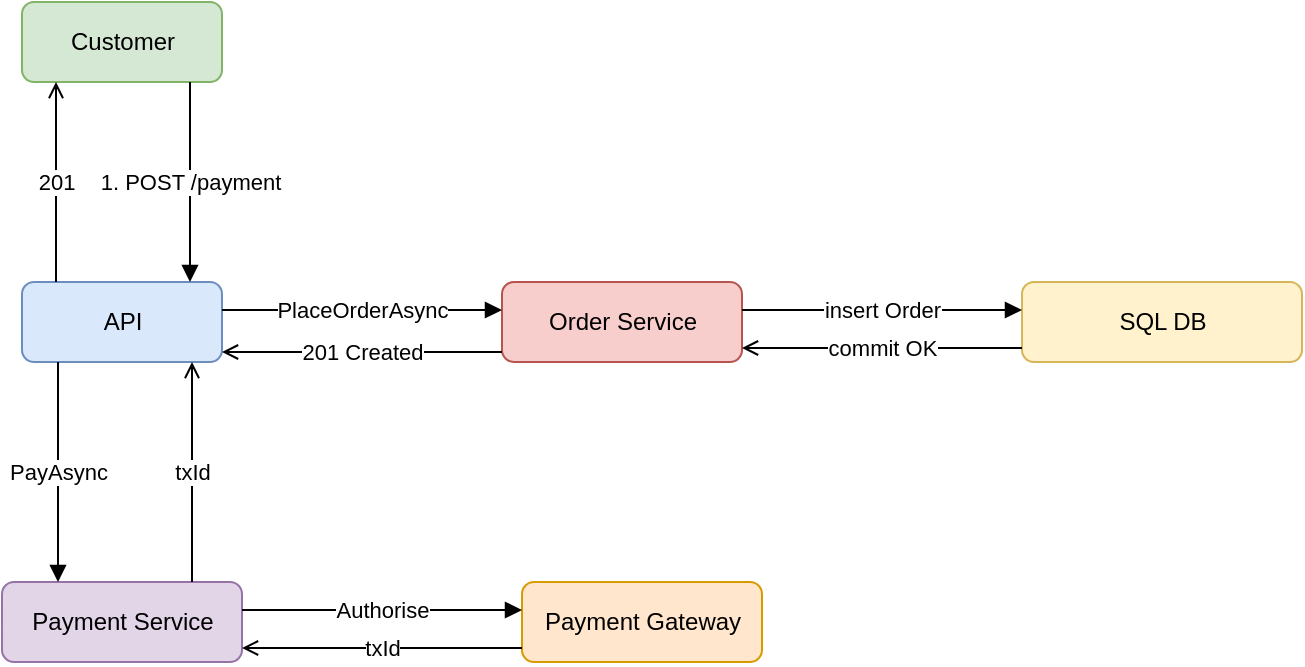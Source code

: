<mxfile version="27.2.0">
  <diagram name="Order Lifecycle" id="0">
    <mxGraphModel dx="819" dy="705" grid="1" gridSize="10" guides="1" tooltips="1" connect="1" arrows="1" fold="1" page="1" pageScale="1" pageWidth="850" pageHeight="1100" math="0" shadow="0">
      <root>
        <mxCell id="0" />
        <mxCell id="1" parent="0" />
        <mxCell id="n1" value="Customer" style="rounded=1;html=1;fillColor=#d5e8d4;strokeColor=#82b366;" parent="1" vertex="1">
          <mxGeometry x="140" y="50" width="100" height="40" as="geometry" />
        </mxCell>
        <mxCell id="n2" value="API" style="rounded=1;html=1;fillColor=#dae8fc;strokeColor=#6c8ebf;" parent="1" vertex="1">
          <mxGeometry x="140" y="190" width="100" height="40" as="geometry" />
        </mxCell>
        <mxCell id="n3" value="Payment Service" style="rounded=1;html=1;fillColor=#e1d5e7;strokeColor=#9673a6;" parent="1" vertex="1">
          <mxGeometry x="130" y="340" width="120" height="40" as="geometry" />
        </mxCell>
        <mxCell id="n4" value="Payment Gateway" style="rounded=1;html=1;fillColor=#ffe6cc;strokeColor=#d79b00;" parent="1" vertex="1">
          <mxGeometry x="390" y="340" width="120" height="40" as="geometry" />
        </mxCell>
        <mxCell id="n5" value="Order Service" style="rounded=1;html=1;fillColor=#f8cecc;strokeColor=#b85450;" parent="1" vertex="1">
          <mxGeometry x="380" y="190" width="120" height="40" as="geometry" />
        </mxCell>
        <mxCell id="n6" value="SQL DB" style="rounded=1;html=1;fillColor=#fff2cc;strokeColor=#d6b656;" parent="1" vertex="1">
          <mxGeometry x="640" y="190" width="140" height="40" as="geometry" />
        </mxCell>
        <mxCell id="e1" value="1. POST /payment" style="endArrow=block;html=1;" parent="1" edge="1">
          <mxGeometry relative="1" as="geometry">
            <mxPoint x="224" y="90" as="sourcePoint" />
            <mxPoint x="224" y="190" as="targetPoint" />
          </mxGeometry>
        </mxCell>
        <mxCell id="e2" value="PayAsync" style="endArrow=block;html=1;" parent="1" edge="1">
          <mxGeometry relative="1" as="geometry">
            <mxPoint x="158" y="230" as="sourcePoint" />
            <mxPoint x="158" y="340" as="targetPoint" />
          </mxGeometry>
        </mxCell>
        <mxCell id="e3" value="Authorise" style="endArrow=block;html=1;" parent="1" edge="1">
          <mxGeometry relative="1" as="geometry">
            <mxPoint x="250" y="354" as="sourcePoint" />
            <mxPoint x="390" y="354" as="targetPoint" />
          </mxGeometry>
        </mxCell>
        <mxCell id="e4" value="txId" style="endArrow=open;html=1;" parent="1" edge="1">
          <mxGeometry relative="1" as="geometry">
            <mxPoint x="390" y="373" as="sourcePoint" />
            <mxPoint x="250" y="373" as="targetPoint" />
          </mxGeometry>
        </mxCell>
        <mxCell id="e5" value="txId" style="endArrow=open;html=1;" parent="1" edge="1">
          <mxGeometry relative="1" as="geometry">
            <mxPoint x="225" y="340" as="sourcePoint" />
            <mxPoint x="225" y="230" as="targetPoint" />
          </mxGeometry>
        </mxCell>
        <mxCell id="e8" value="PlaceOrderAsync" style="endArrow=block;html=1;" parent="1" edge="1">
          <mxGeometry relative="1" as="geometry">
            <mxPoint x="240" y="204" as="sourcePoint" />
            <mxPoint x="380" y="204" as="targetPoint" />
          </mxGeometry>
        </mxCell>
        <mxCell id="e9" value="insert Order" style="endArrow=block;html=1;" parent="1" edge="1">
          <mxGeometry relative="1" as="geometry">
            <mxPoint x="500" y="204" as="sourcePoint" />
            <mxPoint x="640.0" y="204" as="targetPoint" />
          </mxGeometry>
        </mxCell>
        <mxCell id="e10" value="commit OK" style="endArrow=open;html=1;" parent="1" edge="1">
          <mxGeometry relative="1" as="geometry">
            <mxPoint x="640.0" y="223" as="sourcePoint" />
            <mxPoint x="500" y="223" as="targetPoint" />
          </mxGeometry>
        </mxCell>
        <mxCell id="e11" value="201 Created" style="endArrow=open;html=1;" parent="1" edge="1">
          <mxGeometry relative="1" as="geometry">
            <mxPoint x="380" y="225" as="sourcePoint" />
            <mxPoint x="240" y="225" as="targetPoint" />
          </mxGeometry>
        </mxCell>
        <mxCell id="e12" value="201" style="endArrow=open;html=1;" parent="1" edge="1">
          <mxGeometry relative="1" as="geometry">
            <mxPoint x="157" y="190" as="sourcePoint" />
            <mxPoint x="157" y="90" as="targetPoint" />
          </mxGeometry>
        </mxCell>
      </root>
    </mxGraphModel>
  </diagram>
</mxfile>
